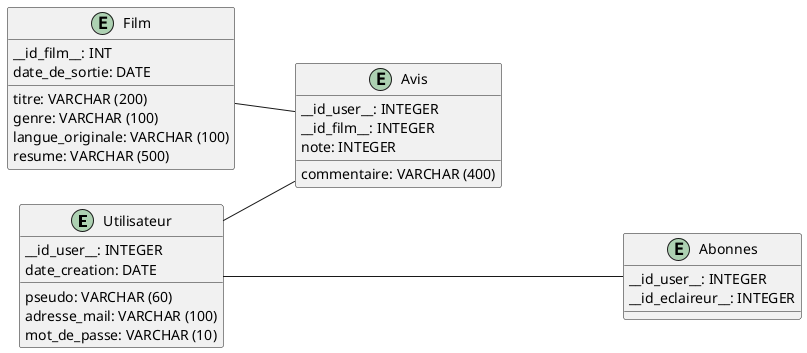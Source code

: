 @startuml Diagramme de base de données
left to right direction

entity "Utilisateur" as UTILISATEUR {
    __id_user__: INTEGER
    pseudo: VARCHAR (60)
    adresse_mail: VARCHAR (100)
    mot_de_passe: VARCHAR (10)
    date_creation: DATE
}

entity "Film" as FILM {
    __id_film__: INT
    titre: VARCHAR (200)
    genre: VARCHAR (100)
    date_de_sortie: DATE
    langue_originale: VARCHAR (100)
    resume: VARCHAR (500)
}

entity "Avis" as AVIS {
    __id_user__: INTEGER
    __id_film__: INTEGER
    note: INTEGER
    commentaire: VARCHAR (400)
}

entity "Abonnes" as ABONNES {
    __id_user__: INTEGER
    __id_eclaireur__: INTEGER
}

' Relations pour positionner Avis entre Utilisateur et Film
UTILISATEUR -- AVIS
FILM -- AVIS

' Relation avec Abonnes sous Utilisateur
UTILISATEUR --down-- ABONNES

@enduml



